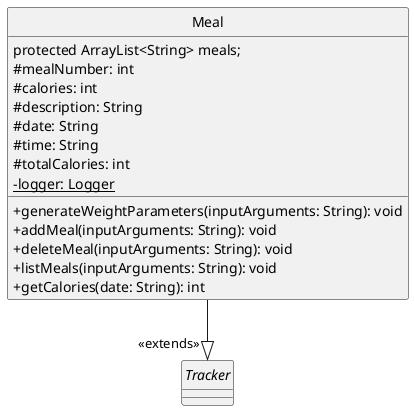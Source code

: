 @startuml
hide circle
skinparam classAttributeIconSize 0
'https://plantuml.com/class-diagram

class Meal

abstract class Tracker {
}

class Meal {
protected ArrayList<String> meals;
    #mealNumber: int
    #calories: int
    #description: String
    #date: String
    #time: String
    #totalCalories: int
    - {static} logger: Logger
    +generateWeightParameters(inputArguments: String): void
    +addMeal(inputArguments: String): void
    +deleteMeal(inputArguments: String): void
    +listMeals(inputArguments: String): void
    +getCalories(date: String): int
}

Meal --|> "<<extends>>" Tracker


@enduml